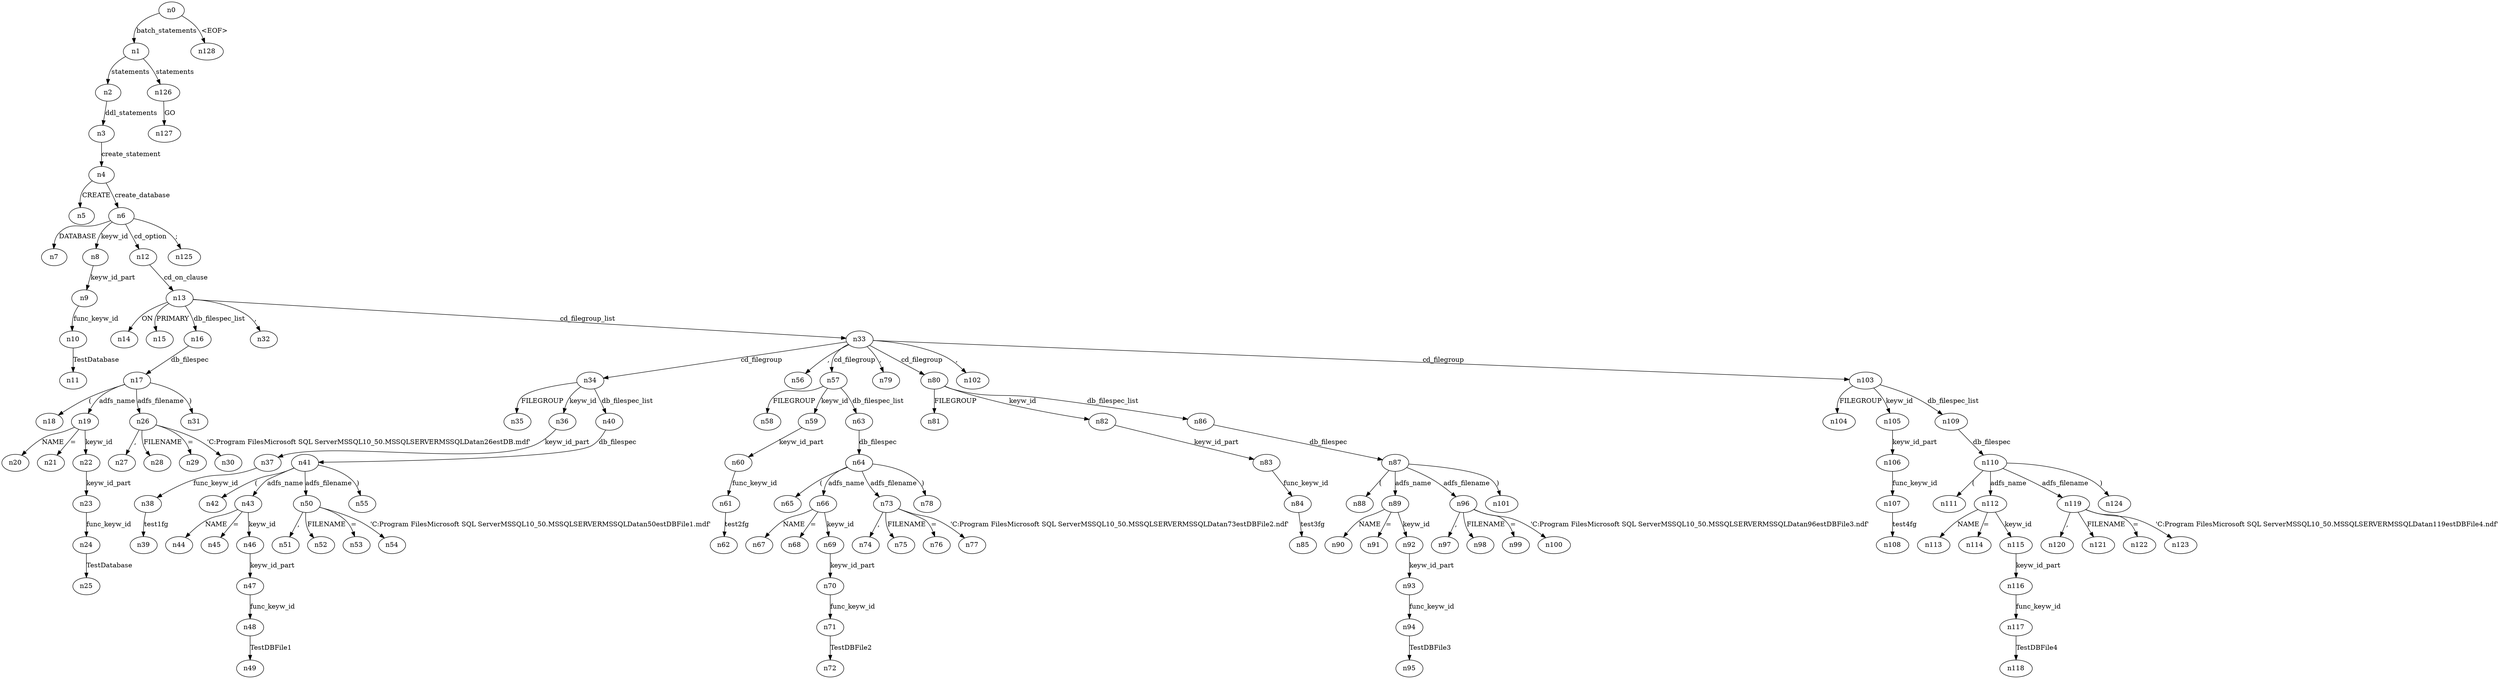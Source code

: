 digraph ParseTree {
  n0 -> n1 [label="batch_statements"];
  n1 -> n2 [label="statements"];
  n2 -> n3 [label="ddl_statements"];
  n3 -> n4 [label="create_statement"];
  n4 -> n5 [label="CREATE"];
  n4 -> n6 [label="create_database"];
  n6 -> n7 [label="DATABASE"];
  n6 -> n8 [label="keyw_id"];
  n8 -> n9 [label="keyw_id_part"];
  n9 -> n10 [label="func_keyw_id"];
  n10 -> n11 [label="TestDatabase"];
  n6 -> n12 [label="cd_option"];
  n12 -> n13 [label="cd_on_clause"];
  n13 -> n14 [label="ON"];
  n13 -> n15 [label="PRIMARY"];
  n13 -> n16 [label="db_filespec_list"];
  n16 -> n17 [label="db_filespec"];
  n17 -> n18 [label="("];
  n17 -> n19 [label="adfs_name"];
  n19 -> n20 [label="NAME"];
  n19 -> n21 [label="="];
  n19 -> n22 [label="keyw_id"];
  n22 -> n23 [label="keyw_id_part"];
  n23 -> n24 [label="func_keyw_id"];
  n24 -> n25 [label="TestDatabase"];
  n17 -> n26 [label="adfs_filename"];
  n26 -> n27 [label=","];
  n26 -> n28 [label="FILENAME"];
  n26 -> n29 [label="="];
  n26 -> n30 [label="'C:\Program Files\Microsoft SQL Server\MSSQL10_50.MSSQLSERVER\MSSQL\Data\TestDB.mdf'"];
  n17 -> n31 [label=")"];
  n13 -> n32 [label=","];
  n13 -> n33 [label="cd_filegroup_list"];
  n33 -> n34 [label="cd_filegroup"];
  n34 -> n35 [label="FILEGROUP"];
  n34 -> n36 [label="keyw_id"];
  n36 -> n37 [label="keyw_id_part"];
  n37 -> n38 [label="func_keyw_id"];
  n38 -> n39 [label="test1fg"];
  n34 -> n40 [label="db_filespec_list"];
  n40 -> n41 [label="db_filespec"];
  n41 -> n42 [label="("];
  n41 -> n43 [label="adfs_name"];
  n43 -> n44 [label="NAME"];
  n43 -> n45 [label="="];
  n43 -> n46 [label="keyw_id"];
  n46 -> n47 [label="keyw_id_part"];
  n47 -> n48 [label="func_keyw_id"];
  n48 -> n49 [label="TestDBFile1"];
  n41 -> n50 [label="adfs_filename"];
  n50 -> n51 [label=","];
  n50 -> n52 [label="FILENAME"];
  n50 -> n53 [label="="];
  n50 -> n54 [label="'C:\Program Files\Microsoft SQL Server\MSSQL10_50.MSSQLSERVER\MSSQL\Data\TestDBFile1.mdf'"];
  n41 -> n55 [label=")"];
  n33 -> n56 [label=","];
  n33 -> n57 [label="cd_filegroup"];
  n57 -> n58 [label="FILEGROUP"];
  n57 -> n59 [label="keyw_id"];
  n59 -> n60 [label="keyw_id_part"];
  n60 -> n61 [label="func_keyw_id"];
  n61 -> n62 [label="test2fg"];
  n57 -> n63 [label="db_filespec_list"];
  n63 -> n64 [label="db_filespec"];
  n64 -> n65 [label="("];
  n64 -> n66 [label="adfs_name"];
  n66 -> n67 [label="NAME"];
  n66 -> n68 [label="="];
  n66 -> n69 [label="keyw_id"];
  n69 -> n70 [label="keyw_id_part"];
  n70 -> n71 [label="func_keyw_id"];
  n71 -> n72 [label="TestDBFile2"];
  n64 -> n73 [label="adfs_filename"];
  n73 -> n74 [label=","];
  n73 -> n75 [label="FILENAME"];
  n73 -> n76 [label="="];
  n73 -> n77 [label="'C:\Program Files\Microsoft SQL Server\MSSQL10_50.MSSQLSERVER\MSSQL\Data\TestDBFile2.ndf'"];
  n64 -> n78 [label=")"];
  n33 -> n79 [label=","];
  n33 -> n80 [label="cd_filegroup"];
  n80 -> n81 [label="FILEGROUP"];
  n80 -> n82 [label="keyw_id"];
  n82 -> n83 [label="keyw_id_part"];
  n83 -> n84 [label="func_keyw_id"];
  n84 -> n85 [label="test3fg"];
  n80 -> n86 [label="db_filespec_list"];
  n86 -> n87 [label="db_filespec"];
  n87 -> n88 [label="("];
  n87 -> n89 [label="adfs_name"];
  n89 -> n90 [label="NAME"];
  n89 -> n91 [label="="];
  n89 -> n92 [label="keyw_id"];
  n92 -> n93 [label="keyw_id_part"];
  n93 -> n94 [label="func_keyw_id"];
  n94 -> n95 [label="TestDBFile3"];
  n87 -> n96 [label="adfs_filename"];
  n96 -> n97 [label=","];
  n96 -> n98 [label="FILENAME"];
  n96 -> n99 [label="="];
  n96 -> n100 [label="'C:\Program Files\Microsoft SQL Server\MSSQL10_50.MSSQLSERVER\MSSQL\Data\TestDBFile3.ndf'"];
  n87 -> n101 [label=")"];
  n33 -> n102 [label=","];
  n33 -> n103 [label="cd_filegroup"];
  n103 -> n104 [label="FILEGROUP"];
  n103 -> n105 [label="keyw_id"];
  n105 -> n106 [label="keyw_id_part"];
  n106 -> n107 [label="func_keyw_id"];
  n107 -> n108 [label="test4fg"];
  n103 -> n109 [label="db_filespec_list"];
  n109 -> n110 [label="db_filespec"];
  n110 -> n111 [label="("];
  n110 -> n112 [label="adfs_name"];
  n112 -> n113 [label="NAME"];
  n112 -> n114 [label="="];
  n112 -> n115 [label="keyw_id"];
  n115 -> n116 [label="keyw_id_part"];
  n116 -> n117 [label="func_keyw_id"];
  n117 -> n118 [label="TestDBFile4"];
  n110 -> n119 [label="adfs_filename"];
  n119 -> n120 [label=","];
  n119 -> n121 [label="FILENAME"];
  n119 -> n122 [label="="];
  n119 -> n123 [label="'C:\Program Files\Microsoft SQL Server\MSSQL10_50.MSSQLSERVER\MSSQL\Data\TestDBFile4.ndf'"];
  n110 -> n124 [label=")"];
  n6 -> n125 [label=";"];
  n1 -> n126 [label="statements"];
  n126 -> n127 [label="GO"];
  n0 -> n128 [label="<EOF>"];
}